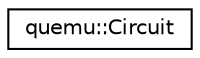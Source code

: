 digraph "Graphical Class Hierarchy"
{
 // LATEX_PDF_SIZE
  edge [fontname="Helvetica",fontsize="10",labelfontname="Helvetica",labelfontsize="10"];
  node [fontname="Helvetica",fontsize="10",shape=record];
  rankdir="LR";
  Node0 [label="quemu::Circuit",height=0.2,width=0.4,color="black", fillcolor="white", style="filled",URL="$classquemu_1_1Circuit.html",tooltip=" "];
}
